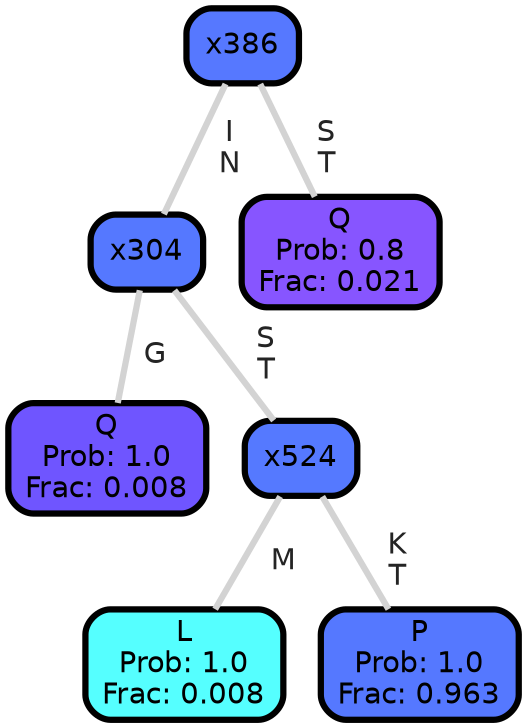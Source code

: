 graph Tree {
node [shape=box, style="filled, rounded",color="black",penwidth="3",fontcolor="black",                 fontname=helvetica] ;
graph [ranksep="0 equally", splines=straight,                 bgcolor=transparent, dpi=200] ;
edge [fontname=helvetica, fontweight=bold,fontcolor=grey14,color=lightgray] ;
0 [label="Q
Prob: 1.0
Frac: 0.008", fillcolor="#6f55ff"] ;
1 [label="x304", fillcolor="#5578ff"] ;
2 [label="L
Prob: 1.0
Frac: 0.008", fillcolor="#55ffff"] ;
3 [label="x524", fillcolor="#5579ff"] ;
4 [label="P
Prob: 1.0
Frac: 0.963", fillcolor="#5578ff"] ;
5 [label="x386", fillcolor="#5678ff"] ;
6 [label="Q
Prob: 0.8
Frac: 0.021", fillcolor="#8755ff"] ;
1 -- 0 [label=" G",penwidth=3] ;
1 -- 3 [label=" S\n T",penwidth=3] ;
3 -- 2 [label=" M",penwidth=3] ;
3 -- 4 [label=" K\n T",penwidth=3] ;
5 -- 1 [label=" I\n N",penwidth=3] ;
5 -- 6 [label=" S\n T",penwidth=3] ;
{rank = same;}}